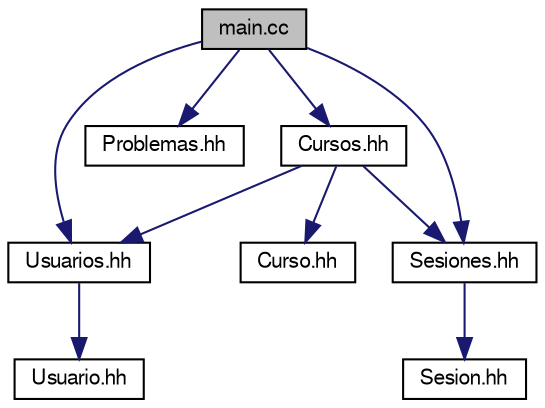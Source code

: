 digraph "main.cc"
{
 // LATEX_PDF_SIZE
  edge [fontname="FreeSans",fontsize="10",labelfontname="FreeSans",labelfontsize="10"];
  node [fontname="FreeSans",fontsize="10",shape=record];
  Node1 [label="main.cc",height=0.2,width=0.4,color="black", fillcolor="grey75", style="filled", fontcolor="black",tooltip=" "];
  Node1 -> Node2 [color="midnightblue",fontsize="10",style="solid",fontname="FreeSans"];
  Node2 [label="Usuarios.hh",height=0.2,width=0.4,color="black", fillcolor="white", style="filled",URL="$_usuarios_8hh.html",tooltip="Especificación de la clase Usuarios."];
  Node2 -> Node3 [color="midnightblue",fontsize="10",style="solid",fontname="FreeSans"];
  Node3 [label="Usuario.hh",height=0.2,width=0.4,color="black", fillcolor="white", style="filled",URL="$_usuario_8hh.html",tooltip="Especificación de la clase Usuario."];
  Node1 -> Node4 [color="midnightblue",fontsize="10",style="solid",fontname="FreeSans"];
  Node4 [label="Problemas.hh",height=0.2,width=0.4,color="black", fillcolor="white", style="filled",URL="$_problemas_8hh.html",tooltip="Especificación de la clase Problemas."];
  Node1 -> Node5 [color="midnightblue",fontsize="10",style="solid",fontname="FreeSans"];
  Node5 [label="Sesiones.hh",height=0.2,width=0.4,color="black", fillcolor="white", style="filled",URL="$_sesiones_8hh.html",tooltip="Especificación de la clase Sesiones."];
  Node5 -> Node6 [color="midnightblue",fontsize="10",style="solid",fontname="FreeSans"];
  Node6 [label="Sesion.hh",height=0.2,width=0.4,color="black", fillcolor="white", style="filled",URL="$_sesion_8hh.html",tooltip="Especificación de la clase Sesion."];
  Node1 -> Node7 [color="midnightblue",fontsize="10",style="solid",fontname="FreeSans"];
  Node7 [label="Cursos.hh",height=0.2,width=0.4,color="black", fillcolor="white", style="filled",URL="$_cursos_8hh.html",tooltip="Especificación de la clase Cursos."];
  Node7 -> Node8 [color="midnightblue",fontsize="10",style="solid",fontname="FreeSans"];
  Node8 [label="Curso.hh",height=0.2,width=0.4,color="black", fillcolor="white", style="filled",URL="$_curso_8hh.html",tooltip="Especificación de la clase Curso."];
  Node7 -> Node5 [color="midnightblue",fontsize="10",style="solid",fontname="FreeSans"];
  Node7 -> Node2 [color="midnightblue",fontsize="10",style="solid",fontname="FreeSans"];
}
